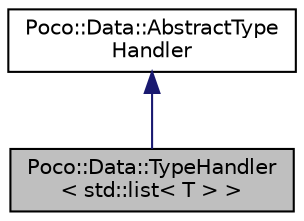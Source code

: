 digraph "Poco::Data::TypeHandler&lt; std::list&lt; T &gt; &gt;"
{
 // LATEX_PDF_SIZE
  edge [fontname="Helvetica",fontsize="10",labelfontname="Helvetica",labelfontsize="10"];
  node [fontname="Helvetica",fontsize="10",shape=record];
  Node1 [label="Poco::Data::TypeHandler\l\< std::list\< T \> \>",height=0.2,width=0.4,color="black", fillcolor="grey75", style="filled", fontcolor="black",tooltip="Specialization of type handler for std::list."];
  Node2 -> Node1 [dir="back",color="midnightblue",fontsize="10",style="solid"];
  Node2 [label="Poco::Data::AbstractType\lHandler",height=0.2,width=0.4,color="black", fillcolor="white", style="filled",URL="$classPoco_1_1Data_1_1AbstractTypeHandler.html",tooltip=" "];
}
